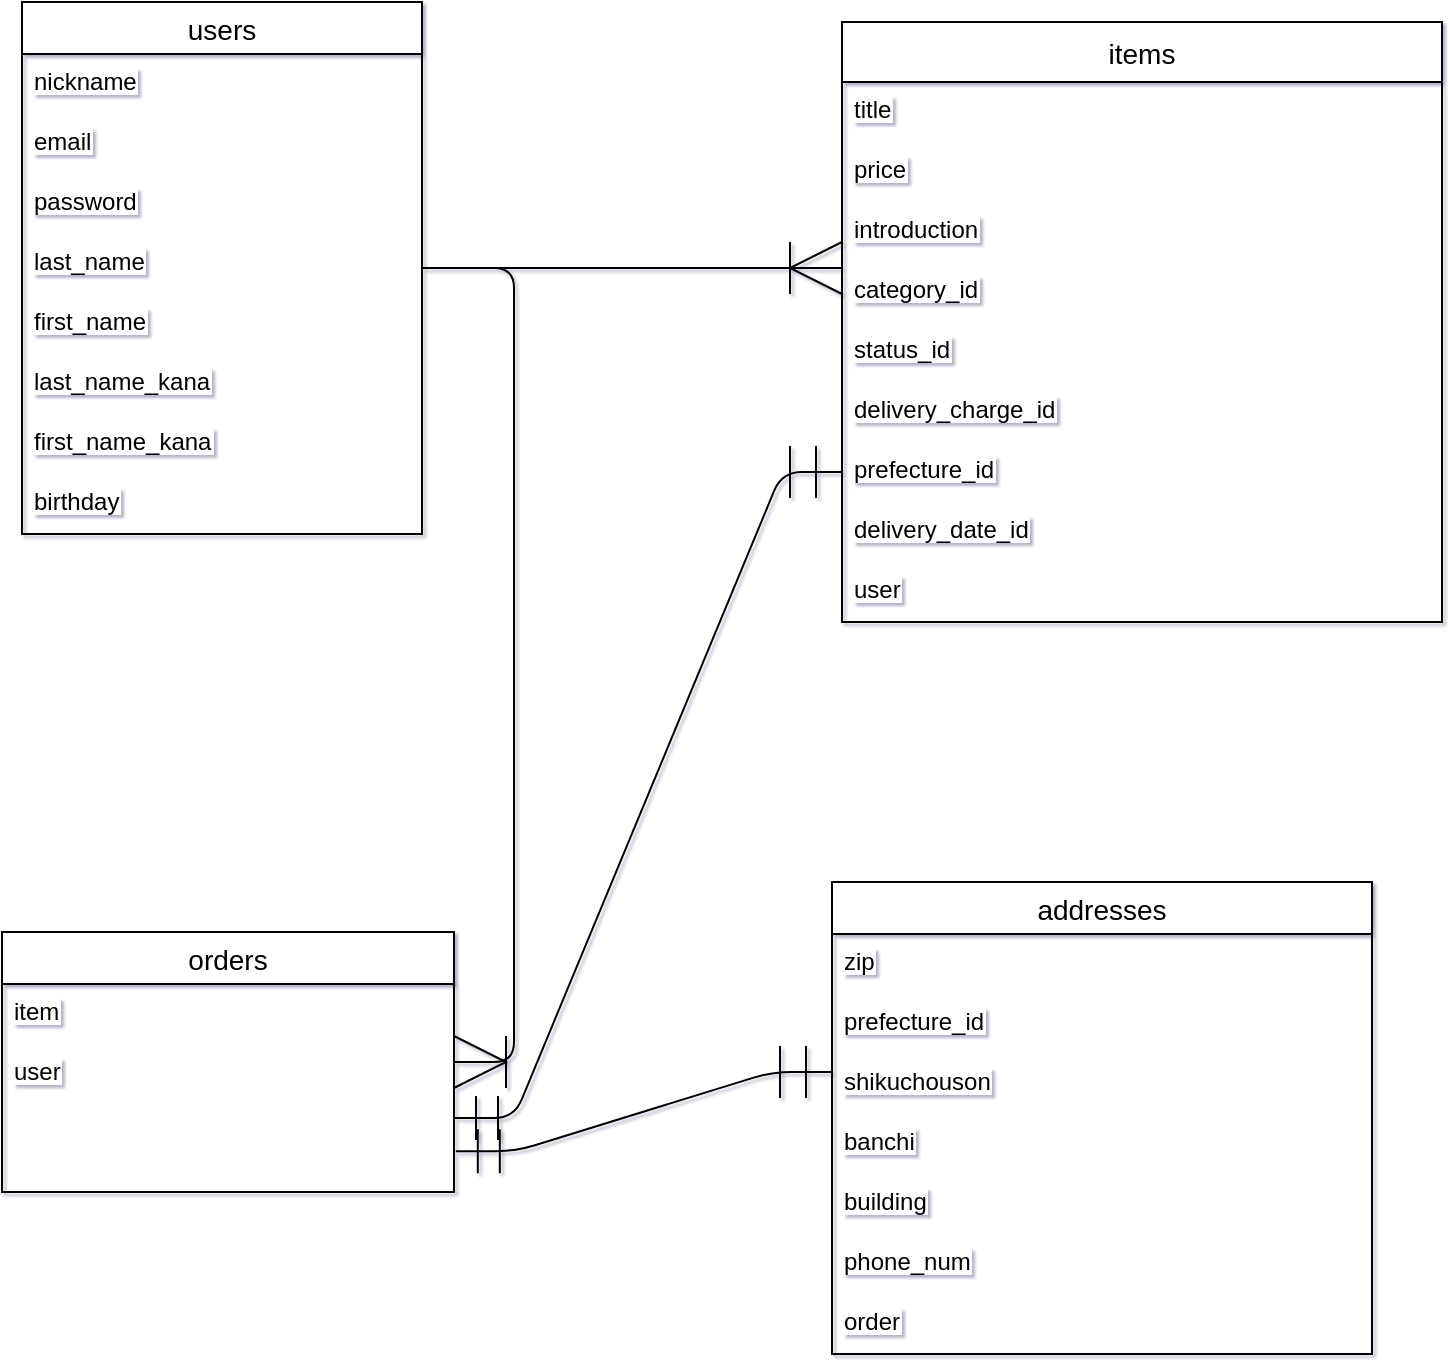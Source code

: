 <mxfile>
    <diagram id="yMavvISScdKKxhhSurgb" name="ページ1">
        <mxGraphModel dx="941" dy="604" grid="1" gridSize="10" guides="1" tooltips="1" connect="1" arrows="1" fold="1" page="1" pageScale="1" pageWidth="827" pageHeight="1169" background="#ffffff" math="0" shadow="1">
            <root>
                <mxCell id="0"/>
                <mxCell id="1" parent="0"/>
                <mxCell id="0izrfsNFi2XIte1MWETJ-1" value="users" style="swimlane;fontStyle=0;childLayout=stackLayout;horizontal=1;startSize=26;horizontalStack=0;resizeParent=1;resizeParentMax=0;resizeLast=0;collapsible=1;marginBottom=0;align=center;fontSize=14;labelBackgroundColor=#FFFFFF;fontColor=#000000;labelBorderColor=none;" vertex="1" parent="1">
                    <mxGeometry x="80" y="120" width="200" height="266" as="geometry"/>
                </mxCell>
                <mxCell id="0izrfsNFi2XIte1MWETJ-2" value="nickname" style="text;strokeColor=none;fillColor=none;spacingLeft=4;spacingRight=4;overflow=hidden;rotatable=0;points=[[0,0.5],[1,0.5]];portConstraint=eastwest;fontSize=12;labelBackgroundColor=#FFFFFF;fontColor=#000000;labelBorderColor=none;" vertex="1" parent="0izrfsNFi2XIte1MWETJ-1">
                    <mxGeometry y="26" width="200" height="30" as="geometry"/>
                </mxCell>
                <mxCell id="0izrfsNFi2XIte1MWETJ-3" value="email" style="text;strokeColor=none;fillColor=none;spacingLeft=4;spacingRight=4;overflow=hidden;rotatable=0;points=[[0,0.5],[1,0.5]];portConstraint=eastwest;fontSize=12;labelBackgroundColor=#FFFFFF;fontColor=#000000;labelBorderColor=none;" vertex="1" parent="0izrfsNFi2XIte1MWETJ-1">
                    <mxGeometry y="56" width="200" height="30" as="geometry"/>
                </mxCell>
                <mxCell id="0izrfsNFi2XIte1MWETJ-4" value="password" style="text;strokeColor=none;fillColor=none;spacingLeft=4;spacingRight=4;overflow=hidden;rotatable=0;points=[[0,0.5],[1,0.5]];portConstraint=eastwest;fontSize=12;labelBackgroundColor=#FFFFFF;fontColor=#000000;labelBorderColor=none;" vertex="1" parent="0izrfsNFi2XIte1MWETJ-1">
                    <mxGeometry y="86" width="200" height="30" as="geometry"/>
                </mxCell>
                <mxCell id="0izrfsNFi2XIte1MWETJ-76" value="last_name" style="text;strokeColor=none;fillColor=none;spacingLeft=4;spacingRight=4;overflow=hidden;rotatable=0;points=[[0,0.5],[1,0.5]];portConstraint=eastwest;fontSize=12;labelBackgroundColor=#FFFFFF;fontColor=#000000;labelBorderColor=none;" vertex="1" parent="0izrfsNFi2XIte1MWETJ-1">
                    <mxGeometry y="116" width="200" height="30" as="geometry"/>
                </mxCell>
                <mxCell id="0izrfsNFi2XIte1MWETJ-77" value="first_name" style="text;strokeColor=none;fillColor=none;spacingLeft=4;spacingRight=4;overflow=hidden;rotatable=0;points=[[0,0.5],[1,0.5]];portConstraint=eastwest;fontSize=12;labelBackgroundColor=#FFFFFF;fontColor=#000000;labelBorderColor=none;" vertex="1" parent="0izrfsNFi2XIte1MWETJ-1">
                    <mxGeometry y="146" width="200" height="30" as="geometry"/>
                </mxCell>
                <mxCell id="0izrfsNFi2XIte1MWETJ-78" value="last_name_kana" style="text;strokeColor=none;fillColor=none;spacingLeft=4;spacingRight=4;overflow=hidden;rotatable=0;points=[[0,0.5],[1,0.5]];portConstraint=eastwest;fontSize=12;labelBackgroundColor=#FFFFFF;fontColor=#000000;labelBorderColor=none;" vertex="1" parent="0izrfsNFi2XIte1MWETJ-1">
                    <mxGeometry y="176" width="200" height="30" as="geometry"/>
                </mxCell>
                <mxCell id="0izrfsNFi2XIte1MWETJ-79" value="first_name_kana" style="text;strokeColor=none;fillColor=none;spacingLeft=4;spacingRight=4;overflow=hidden;rotatable=0;points=[[0,0.5],[1,0.5]];portConstraint=eastwest;fontSize=12;labelBackgroundColor=#FFFFFF;fontColor=#000000;labelBorderColor=none;" vertex="1" parent="0izrfsNFi2XIte1MWETJ-1">
                    <mxGeometry y="206" width="200" height="30" as="geometry"/>
                </mxCell>
                <mxCell id="0izrfsNFi2XIte1MWETJ-80" value="birthday" style="text;strokeColor=none;fillColor=none;spacingLeft=4;spacingRight=4;overflow=hidden;rotatable=0;points=[[0,0.5],[1,0.5]];portConstraint=eastwest;fontSize=12;labelBackgroundColor=#FFFFFF;fontColor=#000000;labelBorderColor=none;" vertex="1" parent="0izrfsNFi2XIte1MWETJ-1">
                    <mxGeometry y="236" width="200" height="30" as="geometry"/>
                </mxCell>
                <mxCell id="0izrfsNFi2XIte1MWETJ-57" value="items" style="swimlane;fontStyle=0;childLayout=stackLayout;horizontal=1;startSize=30;horizontalStack=0;resizeParent=1;resizeParentMax=0;resizeLast=0;collapsible=1;marginBottom=0;align=center;fontSize=14;labelBackgroundColor=#FFFFFF;fontColor=#000000;labelBorderColor=none;" vertex="1" parent="1">
                    <mxGeometry x="490" y="130" width="300" height="300" as="geometry">
                        <mxRectangle x="470" y="120" width="70" height="26" as="alternateBounds"/>
                    </mxGeometry>
                </mxCell>
                <mxCell id="0izrfsNFi2XIte1MWETJ-58" value="title" style="text;strokeColor=none;fillColor=none;spacingLeft=4;spacingRight=4;overflow=hidden;rotatable=0;points=[[0,0.5],[1,0.5]];portConstraint=eastwest;fontSize=12;labelBackgroundColor=#FFFFFF;fontColor=#000000;labelBorderColor=none;" vertex="1" parent="0izrfsNFi2XIte1MWETJ-57">
                    <mxGeometry y="30" width="300" height="30" as="geometry"/>
                </mxCell>
                <mxCell id="0izrfsNFi2XIte1MWETJ-59" value="price&#10;" style="text;strokeColor=none;fillColor=none;spacingLeft=4;spacingRight=4;overflow=hidden;rotatable=0;points=[[0,0.5],[1,0.5]];portConstraint=eastwest;fontSize=12;labelBackgroundColor=#FFFFFF;fontColor=#000000;labelBorderColor=none;" vertex="1" parent="0izrfsNFi2XIte1MWETJ-57">
                    <mxGeometry y="60" width="300" height="30" as="geometry"/>
                </mxCell>
                <mxCell id="0izrfsNFi2XIte1MWETJ-60" value="introduction" style="text;strokeColor=none;fillColor=none;spacingLeft=4;spacingRight=4;overflow=hidden;rotatable=0;points=[[0,0.5],[1,0.5]];portConstraint=eastwest;fontSize=12;labelBackgroundColor=#FFFFFF;fontColor=#000000;labelBorderColor=none;" vertex="1" parent="0izrfsNFi2XIte1MWETJ-57">
                    <mxGeometry y="90" width="300" height="30" as="geometry"/>
                </mxCell>
                <mxCell id="0izrfsNFi2XIte1MWETJ-84" value="category_id" style="text;strokeColor=none;fillColor=none;spacingLeft=4;spacingRight=4;overflow=hidden;rotatable=0;points=[[0,0.5],[1,0.5]];portConstraint=eastwest;fontSize=12;labelBackgroundColor=#FFFFFF;fontColor=#000000;labelBorderColor=none;" vertex="1" parent="0izrfsNFi2XIte1MWETJ-57">
                    <mxGeometry y="120" width="300" height="30" as="geometry"/>
                </mxCell>
                <mxCell id="0izrfsNFi2XIte1MWETJ-85" value="status_id" style="text;strokeColor=none;fillColor=none;spacingLeft=4;spacingRight=4;overflow=hidden;rotatable=0;points=[[0,0.5],[1,0.5]];portConstraint=eastwest;fontSize=12;labelBackgroundColor=#FFFFFF;fontColor=#000000;labelBorderColor=none;" vertex="1" parent="0izrfsNFi2XIte1MWETJ-57">
                    <mxGeometry y="150" width="300" height="30" as="geometry"/>
                </mxCell>
                <mxCell id="0izrfsNFi2XIte1MWETJ-86" value="delivery_charge_id" style="text;strokeColor=none;fillColor=none;spacingLeft=4;spacingRight=4;overflow=hidden;rotatable=0;points=[[0,0.5],[1,0.5]];portConstraint=eastwest;fontSize=12;labelBackgroundColor=#FFFFFF;fontColor=#000000;labelBorderColor=none;" vertex="1" parent="0izrfsNFi2XIte1MWETJ-57">
                    <mxGeometry y="180" width="300" height="30" as="geometry"/>
                </mxCell>
                <mxCell id="0izrfsNFi2XIte1MWETJ-88" value="prefecture_id" style="text;strokeColor=none;fillColor=none;spacingLeft=4;spacingRight=4;overflow=hidden;rotatable=0;points=[[0,0.5],[1,0.5]];portConstraint=eastwest;fontSize=12;labelBackgroundColor=#FFFFFF;fontColor=#000000;labelBorderColor=none;" vertex="1" parent="0izrfsNFi2XIte1MWETJ-57">
                    <mxGeometry y="210" width="300" height="30" as="geometry"/>
                </mxCell>
                <mxCell id="0izrfsNFi2XIte1MWETJ-89" value="delivery_date_id" style="text;strokeColor=none;fillColor=none;spacingLeft=4;spacingRight=4;overflow=hidden;rotatable=0;points=[[0,0.5],[1,0.5]];portConstraint=eastwest;fontSize=12;labelBackgroundColor=#FFFFFF;fontColor=#000000;labelBorderColor=none;" vertex="1" parent="0izrfsNFi2XIte1MWETJ-57">
                    <mxGeometry y="240" width="300" height="30" as="geometry"/>
                </mxCell>
                <mxCell id="0izrfsNFi2XIte1MWETJ-97" value="user" style="text;strokeColor=none;fillColor=none;spacingLeft=4;spacingRight=4;overflow=hidden;rotatable=0;points=[[0,0.5],[1,0.5]];portConstraint=eastwest;fontSize=12;labelBackgroundColor=#FFFFFF;fontColor=#000000;labelBorderColor=none;" vertex="1" parent="0izrfsNFi2XIte1MWETJ-57">
                    <mxGeometry y="270" width="300" height="30" as="geometry"/>
                </mxCell>
                <mxCell id="0izrfsNFi2XIte1MWETJ-61" value="" style="edgeStyle=entityRelationEdgeStyle;fontSize=12;html=1;endArrow=ERoneToMany;jumpSize=13;endSize=24;startSize=20;entryX=0;entryY=0.1;entryDx=0;entryDy=0;entryPerimeter=0;labelBackgroundColor=#FFFFFF;fontColor=#000000;labelBorderColor=none;" edge="1" parent="1" source="0izrfsNFi2XIte1MWETJ-1" target="0izrfsNFi2XIte1MWETJ-84">
                    <mxGeometry width="100" height="100" relative="1" as="geometry">
                        <mxPoint x="360" y="360" as="sourcePoint"/>
                        <mxPoint x="460" y="260" as="targetPoint"/>
                    </mxGeometry>
                </mxCell>
                <mxCell id="0izrfsNFi2XIte1MWETJ-63" value="orders" style="swimlane;fontStyle=0;childLayout=stackLayout;horizontal=1;startSize=26;horizontalStack=0;resizeParent=1;resizeParentMax=0;resizeLast=0;collapsible=1;marginBottom=0;align=center;fontSize=14;labelBackgroundColor=#FFFFFF;fontColor=#000000;labelBorderColor=none;" vertex="1" parent="1">
                    <mxGeometry x="70" y="585" width="226" height="130" as="geometry"/>
                </mxCell>
                <mxCell id="0izrfsNFi2XIte1MWETJ-64" value="item" style="text;strokeColor=none;fillColor=none;spacingLeft=4;spacingRight=4;overflow=hidden;rotatable=0;points=[[0,0.5],[1,0.5]];portConstraint=eastwest;fontSize=12;labelBackgroundColor=#FFFFFF;fontColor=#000000;labelBorderColor=none;" vertex="1" parent="0izrfsNFi2XIte1MWETJ-63">
                    <mxGeometry y="26" width="226" height="30" as="geometry"/>
                </mxCell>
                <mxCell id="0izrfsNFi2XIte1MWETJ-94" value="user" style="text;strokeColor=none;fillColor=none;spacingLeft=4;spacingRight=4;overflow=hidden;rotatable=0;points=[[0,0.5],[1,0.5]];portConstraint=eastwest;fontSize=12;labelBackgroundColor=#FFFFFF;fontColor=#000000;labelBorderColor=none;" vertex="1" parent="0izrfsNFi2XIte1MWETJ-63">
                    <mxGeometry y="56" width="226" height="74" as="geometry"/>
                </mxCell>
                <mxCell id="0izrfsNFi2XIte1MWETJ-67" value="addresses" style="swimlane;fontStyle=0;childLayout=stackLayout;horizontal=1;startSize=26;horizontalStack=0;resizeParent=1;resizeParentMax=0;resizeLast=0;collapsible=1;marginBottom=0;align=center;fontSize=14;labelBackgroundColor=#FFFFFF;fontColor=#000000;labelBorderColor=none;" vertex="1" parent="1">
                    <mxGeometry x="485" y="560" width="270" height="236" as="geometry"/>
                </mxCell>
                <mxCell id="0izrfsNFi2XIte1MWETJ-68" value="zip" style="text;strokeColor=none;fillColor=none;spacingLeft=4;spacingRight=4;overflow=hidden;rotatable=0;points=[[0,0.5],[1,0.5]];portConstraint=eastwest;fontSize=12;labelBackgroundColor=#FFFFFF;fontColor=#000000;labelBorderColor=none;" vertex="1" parent="0izrfsNFi2XIte1MWETJ-67">
                    <mxGeometry y="26" width="270" height="30" as="geometry"/>
                </mxCell>
                <mxCell id="0izrfsNFi2XIte1MWETJ-69" value="prefecture_id" style="text;strokeColor=none;fillColor=none;spacingLeft=4;spacingRight=4;overflow=hidden;rotatable=0;points=[[0,0.5],[1,0.5]];portConstraint=eastwest;fontSize=12;labelBackgroundColor=#FFFFFF;fontColor=#000000;labelBorderColor=none;" vertex="1" parent="0izrfsNFi2XIte1MWETJ-67">
                    <mxGeometry y="56" width="270" height="30" as="geometry"/>
                </mxCell>
                <mxCell id="0izrfsNFi2XIte1MWETJ-70" value="shikuchouson" style="text;strokeColor=none;fillColor=none;spacingLeft=4;spacingRight=4;overflow=hidden;rotatable=0;points=[[0,0.5],[1,0.5]];portConstraint=eastwest;fontSize=12;labelBackgroundColor=#FFFFFF;fontColor=#000000;labelBorderColor=none;" vertex="1" parent="0izrfsNFi2XIte1MWETJ-67">
                    <mxGeometry y="86" width="270" height="30" as="geometry"/>
                </mxCell>
                <mxCell id="0izrfsNFi2XIte1MWETJ-75" value="banchi" style="text;strokeColor=none;fillColor=none;spacingLeft=4;spacingRight=4;overflow=hidden;rotatable=0;points=[[0,0.5],[1,0.5]];portConstraint=eastwest;fontSize=12;labelBackgroundColor=#FFFFFF;fontColor=#000000;labelBorderColor=none;" vertex="1" parent="0izrfsNFi2XIte1MWETJ-67">
                    <mxGeometry y="116" width="270" height="30" as="geometry"/>
                </mxCell>
                <mxCell id="0izrfsNFi2XIte1MWETJ-93" value="building" style="text;strokeColor=none;fillColor=none;spacingLeft=4;spacingRight=4;overflow=hidden;rotatable=0;points=[[0,0.5],[1,0.5]];portConstraint=eastwest;fontSize=12;labelBackgroundColor=#FFFFFF;fontColor=#000000;labelBorderColor=none;" vertex="1" parent="0izrfsNFi2XIte1MWETJ-67">
                    <mxGeometry y="146" width="270" height="30" as="geometry"/>
                </mxCell>
                <mxCell id="0izrfsNFi2XIte1MWETJ-91" value="phone_num" style="text;strokeColor=none;fillColor=none;spacingLeft=4;spacingRight=4;overflow=hidden;rotatable=0;points=[[0,0.5],[1,0.5]];portConstraint=eastwest;fontSize=12;labelBackgroundColor=#FFFFFF;fontColor=#000000;labelBorderColor=none;" vertex="1" parent="0izrfsNFi2XIte1MWETJ-67">
                    <mxGeometry y="176" width="270" height="30" as="geometry"/>
                </mxCell>
                <mxCell id="0izrfsNFi2XIte1MWETJ-96" value="order" style="text;strokeColor=none;fillColor=none;spacingLeft=4;spacingRight=4;overflow=hidden;rotatable=0;points=[[0,0.5],[1,0.5]];portConstraint=eastwest;fontSize=12;labelBackgroundColor=#FFFFFF;fontColor=#000000;labelBorderColor=none;" vertex="1" parent="0izrfsNFi2XIte1MWETJ-67">
                    <mxGeometry y="206" width="270" height="30" as="geometry"/>
                </mxCell>
                <mxCell id="0izrfsNFi2XIte1MWETJ-71" value="" style="edgeStyle=entityRelationEdgeStyle;fontSize=12;html=1;endArrow=ERoneToMany;startSize=20;endSize=24;jumpSize=13;labelBackgroundColor=#FFFFFF;fontColor=#000000;labelBorderColor=none;" edge="1" parent="1" source="0izrfsNFi2XIte1MWETJ-1" target="0izrfsNFi2XIte1MWETJ-63">
                    <mxGeometry width="100" height="100" relative="1" as="geometry">
                        <mxPoint x="170" y="240" as="sourcePoint"/>
                        <mxPoint x="460" y="260" as="targetPoint"/>
                    </mxGeometry>
                </mxCell>
                <mxCell id="0izrfsNFi2XIte1MWETJ-72" value="" style="edgeStyle=entityRelationEdgeStyle;fontSize=12;html=1;endArrow=ERmandOne;startArrow=ERmandOne;startSize=20;endSize=24;jumpSize=13;entryX=0;entryY=0.3;entryDx=0;entryDy=0;entryPerimeter=0;exitX=1.004;exitY=0.787;exitDx=0;exitDy=0;exitPerimeter=0;labelBackgroundColor=#FFFFFF;fontColor=#000000;labelBorderColor=none;" edge="1" parent="1" target="0izrfsNFi2XIte1MWETJ-70">
                    <mxGeometry width="100" height="100" relative="1" as="geometry">
                        <mxPoint x="296.904" y="694.61" as="sourcePoint"/>
                        <mxPoint x="406" y="420" as="targetPoint"/>
                    </mxGeometry>
                </mxCell>
                <mxCell id="0izrfsNFi2XIte1MWETJ-73" value="" style="edgeStyle=entityRelationEdgeStyle;fontSize=12;html=1;endArrow=ERmandOne;startArrow=ERmandOne;startSize=20;endSize=24;jumpSize=13;labelBackgroundColor=#FFFFFF;fontColor=#000000;labelBorderColor=none;" edge="1" parent="1" source="0izrfsNFi2XIte1MWETJ-94" target="0izrfsNFi2XIte1MWETJ-88">
                    <mxGeometry width="100" height="100" relative="1" as="geometry">
                        <mxPoint x="310" y="450" as="sourcePoint"/>
                        <mxPoint x="460" y="260" as="targetPoint"/>
                    </mxGeometry>
                </mxCell>
            </root>
        </mxGraphModel>
    </diagram>
</mxfile>
